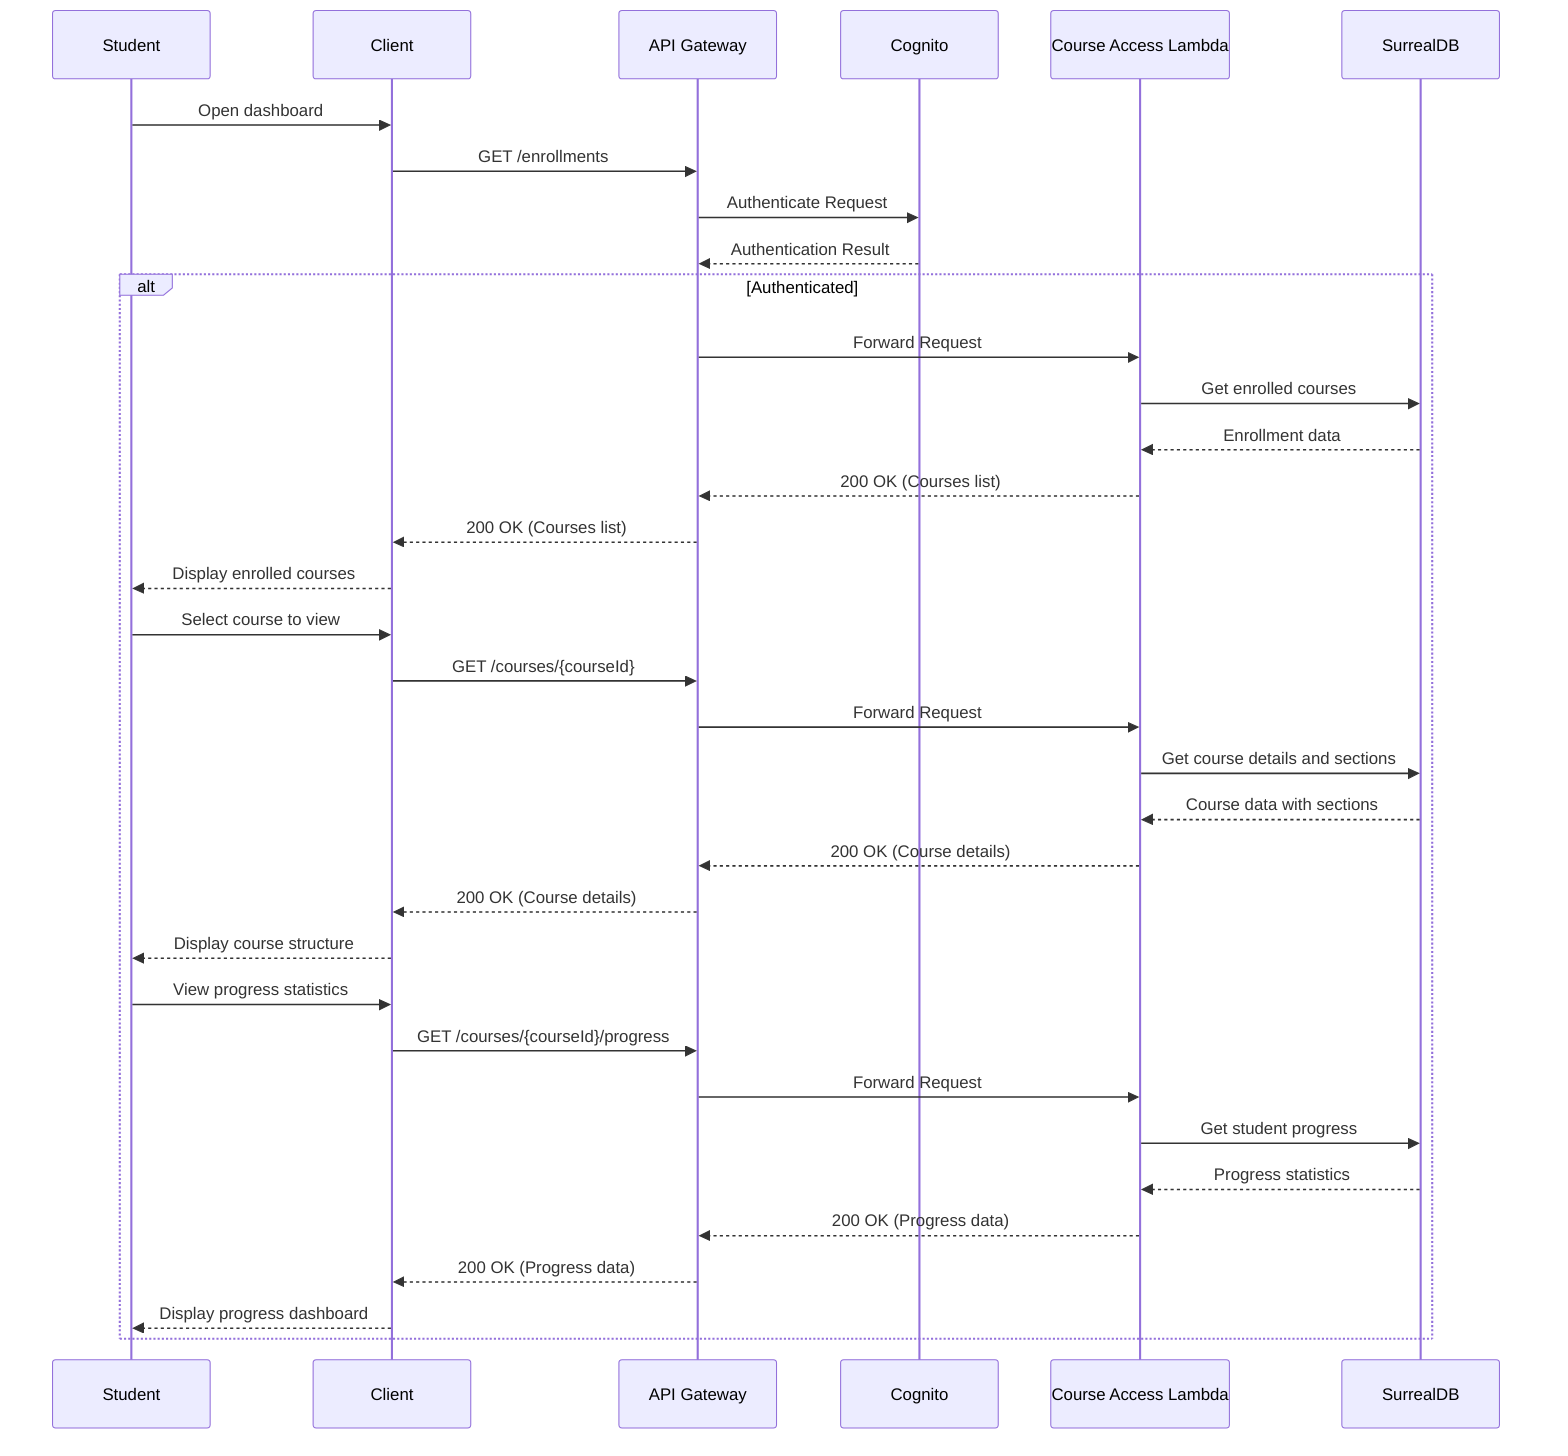 sequenceDiagram
    participant Student
    participant Client
    participant APIGateway as API Gateway
    participant Cognito
    participant CourseLambda as Course Access Lambda
    participant SurrealDB
    
    Student->>Client: Open dashboard
    Client->>APIGateway: GET /enrollments
    APIGateway->>Cognito: Authenticate Request
    Cognito-->>APIGateway: Authentication Result
    
    alt Authenticated
        APIGateway->>CourseLambda: Forward Request
        CourseLambda->>SurrealDB: Get enrolled courses
        SurrealDB-->>CourseLambda: Enrollment data
        CourseLambda-->>APIGateway: 200 OK (Courses list)
        APIGateway-->>Client: 200 OK (Courses list)
        Client-->>Student: Display enrolled courses
        
        Student->>Client: Select course to view
        Client->>APIGateway: GET /courses/{courseId}
        APIGateway->>CourseLambda: Forward Request
        CourseLambda->>SurrealDB: Get course details and sections
        SurrealDB-->>CourseLambda: Course data with sections
        CourseLambda-->>APIGateway: 200 OK (Course details)
        APIGateway-->>Client: 200 OK (Course details)
        Client-->>Student: Display course structure
        
        Student->>Client: View progress statistics
        Client->>APIGateway: GET /courses/{courseId}/progress
        APIGateway->>CourseLambda: Forward Request
        CourseLambda->>SurrealDB: Get student progress
        SurrealDB-->>CourseLambda: Progress statistics
        CourseLambda-->>APIGateway: 200 OK (Progress data)
        APIGateway-->>Client: 200 OK (Progress data)
        Client-->>Student: Display progress dashboard
    end